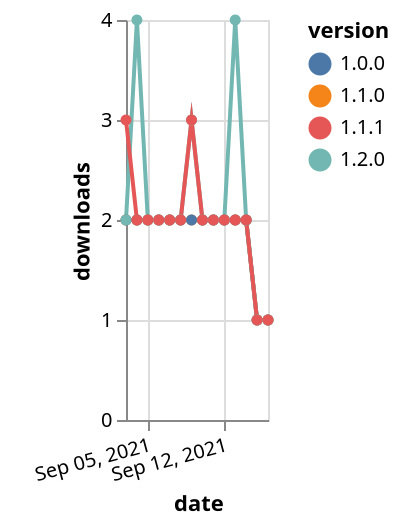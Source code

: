 {"$schema": "https://vega.github.io/schema/vega-lite/v5.json", "description": "A simple bar chart with embedded data.", "data": {"values": [{"date": "2021-09-03", "total": 1987, "delta": 2, "version": "1.1.0"}, {"date": "2021-09-04", "total": 1989, "delta": 2, "version": "1.1.0"}, {"date": "2021-09-05", "total": 1991, "delta": 2, "version": "1.1.0"}, {"date": "2021-09-06", "total": 1993, "delta": 2, "version": "1.1.0"}, {"date": "2021-09-07", "total": 1995, "delta": 2, "version": "1.1.0"}, {"date": "2021-09-08", "total": 1997, "delta": 2, "version": "1.1.0"}, {"date": "2021-09-09", "total": 1999, "delta": 2, "version": "1.1.0"}, {"date": "2021-09-10", "total": 2001, "delta": 2, "version": "1.1.0"}, {"date": "2021-09-11", "total": 2003, "delta": 2, "version": "1.1.0"}, {"date": "2021-09-12", "total": 2005, "delta": 2, "version": "1.1.0"}, {"date": "2021-09-13", "total": 2007, "delta": 2, "version": "1.1.0"}, {"date": "2021-09-14", "total": 2009, "delta": 2, "version": "1.1.0"}, {"date": "2021-09-15", "total": 2010, "delta": 1, "version": "1.1.0"}, {"date": "2021-09-16", "total": 2011, "delta": 1, "version": "1.1.0"}, {"date": "2021-09-03", "total": 2001, "delta": 2, "version": "1.0.0"}, {"date": "2021-09-04", "total": 2003, "delta": 2, "version": "1.0.0"}, {"date": "2021-09-05", "total": 2005, "delta": 2, "version": "1.0.0"}, {"date": "2021-09-06", "total": 2007, "delta": 2, "version": "1.0.0"}, {"date": "2021-09-07", "total": 2009, "delta": 2, "version": "1.0.0"}, {"date": "2021-09-08", "total": 2011, "delta": 2, "version": "1.0.0"}, {"date": "2021-09-09", "total": 2013, "delta": 2, "version": "1.0.0"}, {"date": "2021-09-10", "total": 2015, "delta": 2, "version": "1.0.0"}, {"date": "2021-09-11", "total": 2017, "delta": 2, "version": "1.0.0"}, {"date": "2021-09-12", "total": 2019, "delta": 2, "version": "1.0.0"}, {"date": "2021-09-13", "total": 2021, "delta": 2, "version": "1.0.0"}, {"date": "2021-09-14", "total": 2023, "delta": 2, "version": "1.0.0"}, {"date": "2021-09-15", "total": 2024, "delta": 1, "version": "1.0.0"}, {"date": "2021-09-16", "total": 2025, "delta": 1, "version": "1.0.0"}, {"date": "2021-09-03", "total": 1219, "delta": 2, "version": "1.2.0"}, {"date": "2021-09-04", "total": 1223, "delta": 4, "version": "1.2.0"}, {"date": "2021-09-05", "total": 1225, "delta": 2, "version": "1.2.0"}, {"date": "2021-09-06", "total": 1227, "delta": 2, "version": "1.2.0"}, {"date": "2021-09-07", "total": 1229, "delta": 2, "version": "1.2.0"}, {"date": "2021-09-08", "total": 1231, "delta": 2, "version": "1.2.0"}, {"date": "2021-09-09", "total": 1234, "delta": 3, "version": "1.2.0"}, {"date": "2021-09-10", "total": 1236, "delta": 2, "version": "1.2.0"}, {"date": "2021-09-11", "total": 1238, "delta": 2, "version": "1.2.0"}, {"date": "2021-09-12", "total": 1240, "delta": 2, "version": "1.2.0"}, {"date": "2021-09-13", "total": 1244, "delta": 4, "version": "1.2.0"}, {"date": "2021-09-14", "total": 1246, "delta": 2, "version": "1.2.0"}, {"date": "2021-09-15", "total": 1247, "delta": 1, "version": "1.2.0"}, {"date": "2021-09-16", "total": 1248, "delta": 1, "version": "1.2.0"}, {"date": "2021-09-03", "total": 2023, "delta": 3, "version": "1.1.1"}, {"date": "2021-09-04", "total": 2025, "delta": 2, "version": "1.1.1"}, {"date": "2021-09-05", "total": 2027, "delta": 2, "version": "1.1.1"}, {"date": "2021-09-06", "total": 2029, "delta": 2, "version": "1.1.1"}, {"date": "2021-09-07", "total": 2031, "delta": 2, "version": "1.1.1"}, {"date": "2021-09-08", "total": 2033, "delta": 2, "version": "1.1.1"}, {"date": "2021-09-09", "total": 2036, "delta": 3, "version": "1.1.1"}, {"date": "2021-09-10", "total": 2038, "delta": 2, "version": "1.1.1"}, {"date": "2021-09-11", "total": 2040, "delta": 2, "version": "1.1.1"}, {"date": "2021-09-12", "total": 2042, "delta": 2, "version": "1.1.1"}, {"date": "2021-09-13", "total": 2044, "delta": 2, "version": "1.1.1"}, {"date": "2021-09-14", "total": 2046, "delta": 2, "version": "1.1.1"}, {"date": "2021-09-15", "total": 2047, "delta": 1, "version": "1.1.1"}, {"date": "2021-09-16", "total": 2048, "delta": 1, "version": "1.1.1"}]}, "width": "container", "mark": {"type": "line", "point": {"filled": true}}, "encoding": {"x": {"field": "date", "type": "temporal", "timeUnit": "yearmonthdate", "title": "date", "axis": {"labelAngle": -15}}, "y": {"field": "delta", "type": "quantitative", "title": "downloads"}, "color": {"field": "version", "type": "nominal"}, "tooltip": {"field": "delta"}}}